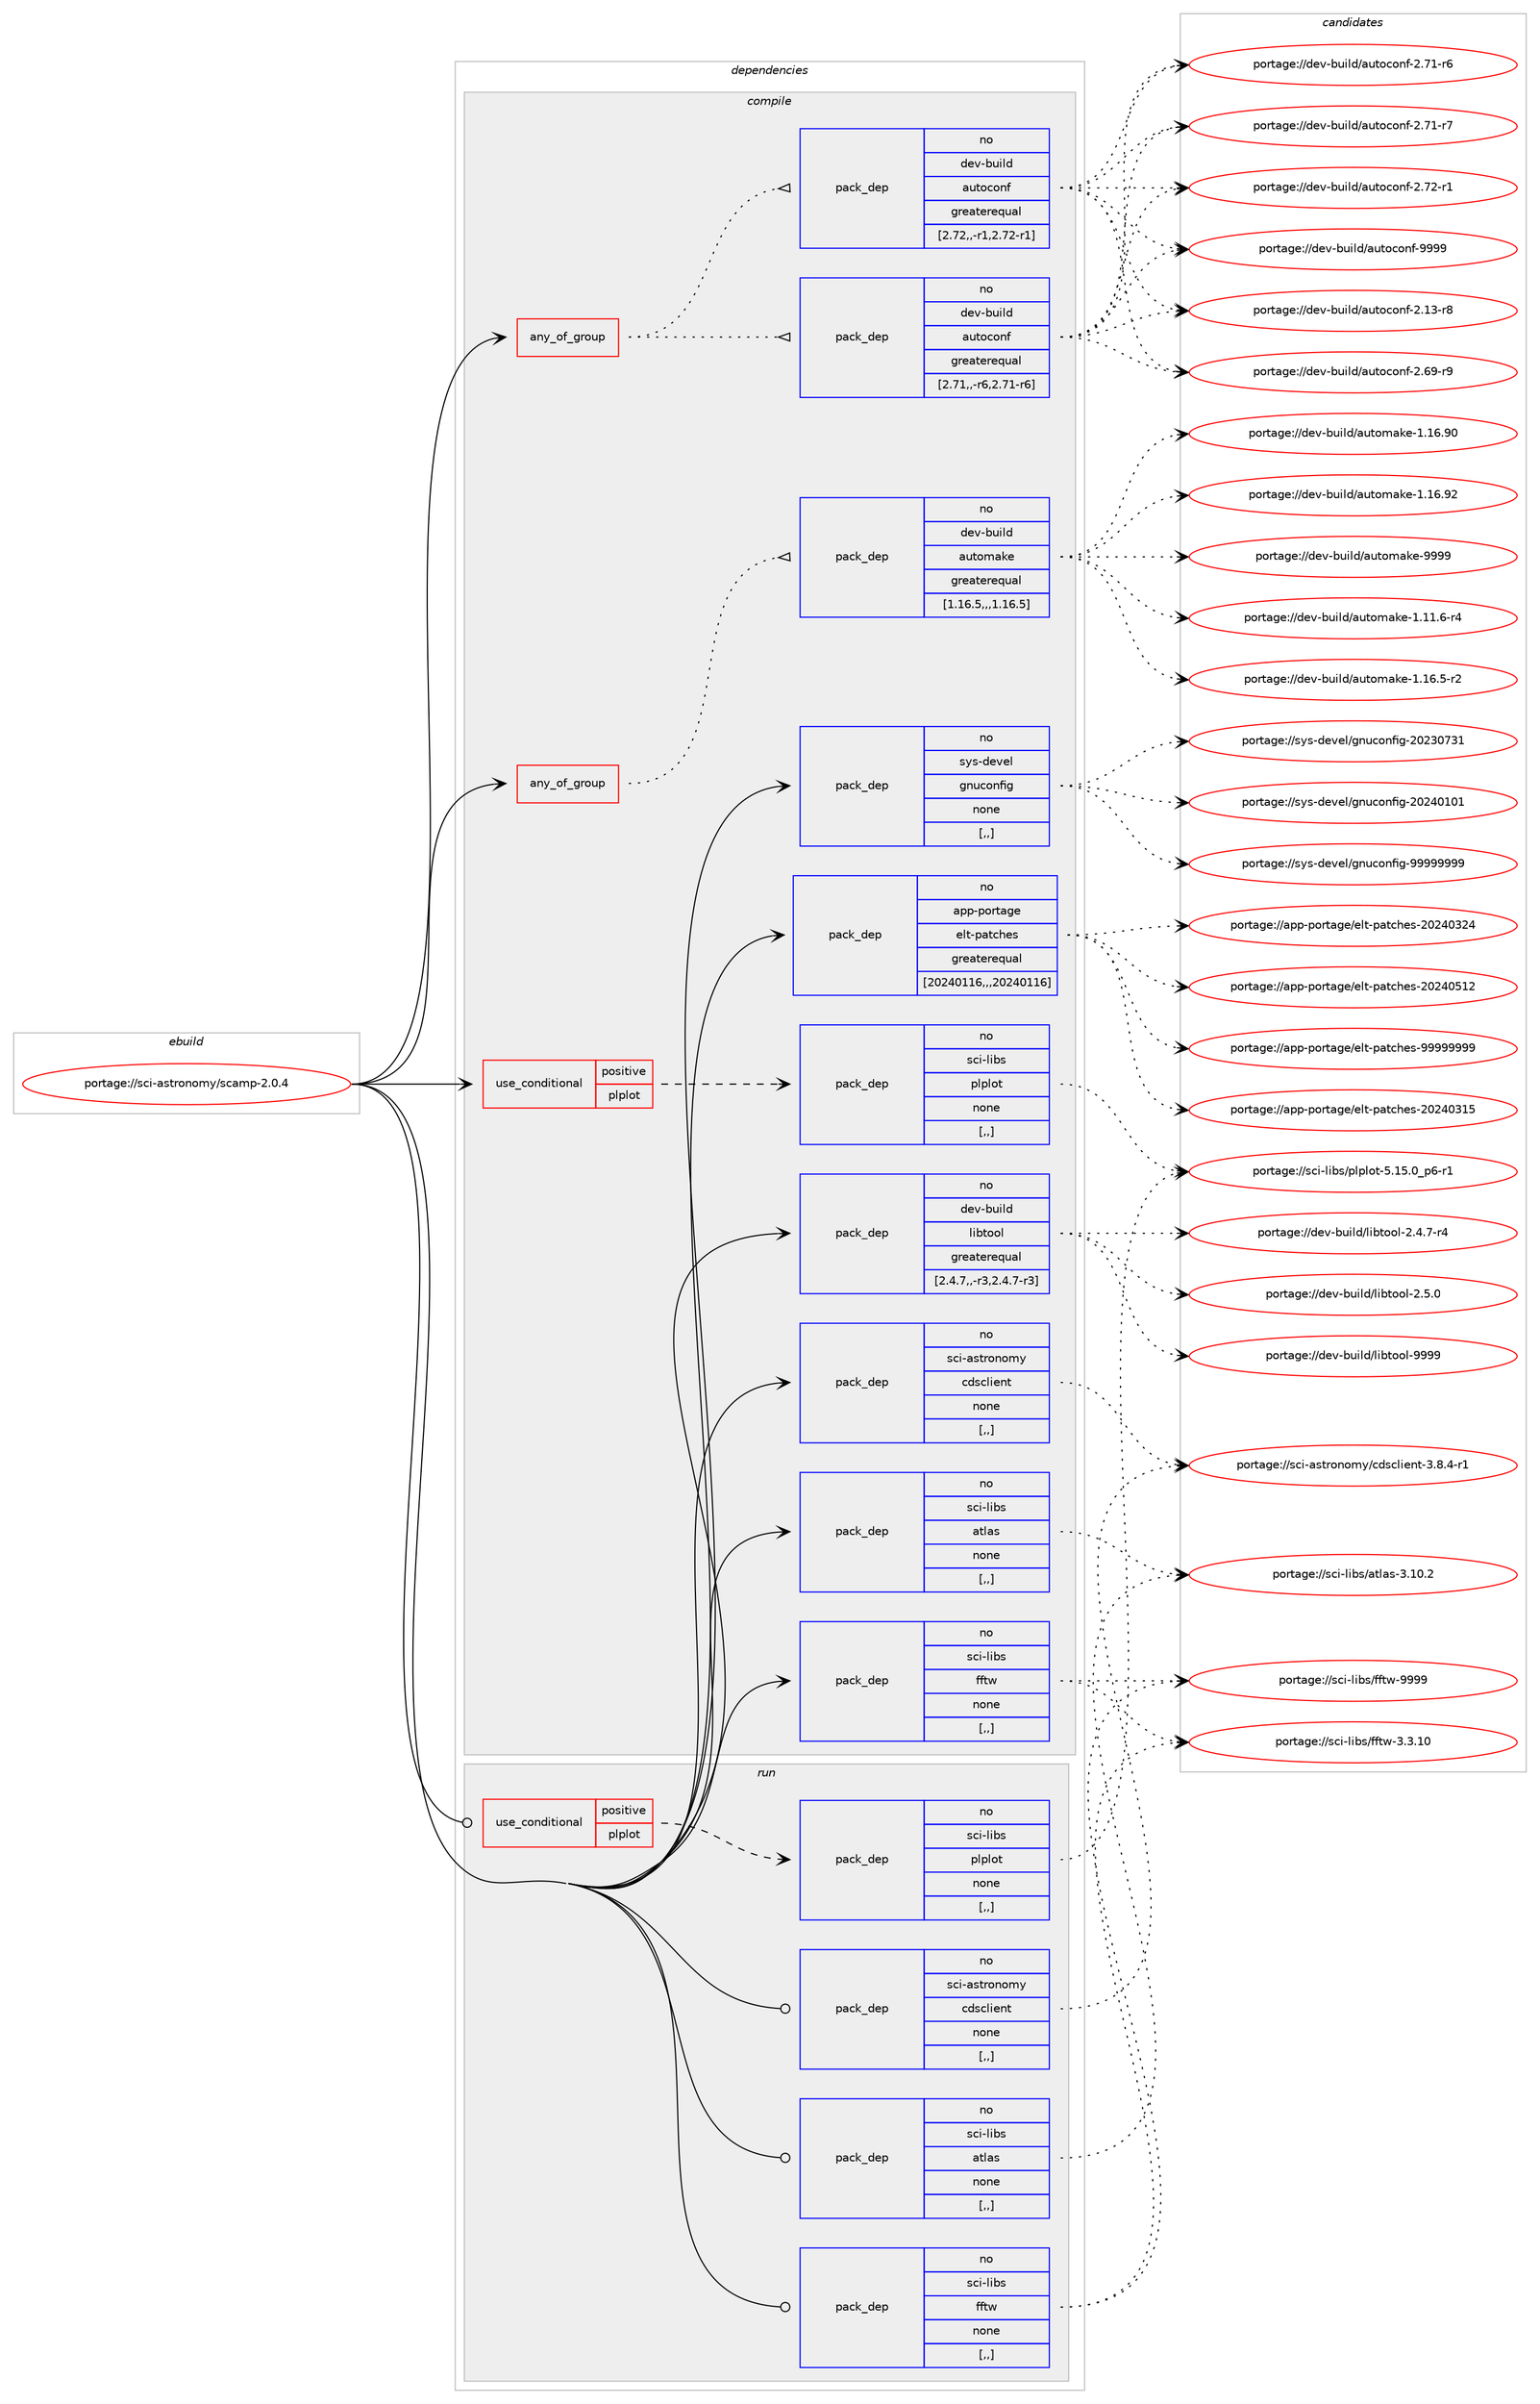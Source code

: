digraph prolog {

# *************
# Graph options
# *************

newrank=true;
concentrate=true;
compound=true;
graph [rankdir=LR,fontname=Helvetica,fontsize=10,ranksep=1.5];#, ranksep=2.5, nodesep=0.2];
edge  [arrowhead=vee];
node  [fontname=Helvetica,fontsize=10];

# **********
# The ebuild
# **********

subgraph cluster_leftcol {
color=gray;
label=<<i>ebuild</i>>;
id [label="portage://sci-astronomy/scamp-2.0.4", color=red, width=4, href="../sci-astronomy/scamp-2.0.4.svg"];
}

# ****************
# The dependencies
# ****************

subgraph cluster_midcol {
color=gray;
label=<<i>dependencies</i>>;
subgraph cluster_compile {
fillcolor="#eeeeee";
style=filled;
label=<<i>compile</i>>;
subgraph any2566 {
dependency382362 [label=<<TABLE BORDER="0" CELLBORDER="1" CELLSPACING="0" CELLPADDING="4"><TR><TD CELLPADDING="10">any_of_group</TD></TR></TABLE>>, shape=none, color=red];subgraph pack278473 {
dependency382363 [label=<<TABLE BORDER="0" CELLBORDER="1" CELLSPACING="0" CELLPADDING="4" WIDTH="220"><TR><TD ROWSPAN="6" CELLPADDING="30">pack_dep</TD></TR><TR><TD WIDTH="110">no</TD></TR><TR><TD>dev-build</TD></TR><TR><TD>autoconf</TD></TR><TR><TD>greaterequal</TD></TR><TR><TD>[2.72,,-r1,2.72-r1]</TD></TR></TABLE>>, shape=none, color=blue];
}
dependency382362:e -> dependency382363:w [weight=20,style="dotted",arrowhead="oinv"];
subgraph pack278474 {
dependency382364 [label=<<TABLE BORDER="0" CELLBORDER="1" CELLSPACING="0" CELLPADDING="4" WIDTH="220"><TR><TD ROWSPAN="6" CELLPADDING="30">pack_dep</TD></TR><TR><TD WIDTH="110">no</TD></TR><TR><TD>dev-build</TD></TR><TR><TD>autoconf</TD></TR><TR><TD>greaterequal</TD></TR><TR><TD>[2.71,,-r6,2.71-r6]</TD></TR></TABLE>>, shape=none, color=blue];
}
dependency382362:e -> dependency382364:w [weight=20,style="dotted",arrowhead="oinv"];
}
id:e -> dependency382362:w [weight=20,style="solid",arrowhead="vee"];
subgraph any2567 {
dependency382365 [label=<<TABLE BORDER="0" CELLBORDER="1" CELLSPACING="0" CELLPADDING="4"><TR><TD CELLPADDING="10">any_of_group</TD></TR></TABLE>>, shape=none, color=red];subgraph pack278475 {
dependency382366 [label=<<TABLE BORDER="0" CELLBORDER="1" CELLSPACING="0" CELLPADDING="4" WIDTH="220"><TR><TD ROWSPAN="6" CELLPADDING="30">pack_dep</TD></TR><TR><TD WIDTH="110">no</TD></TR><TR><TD>dev-build</TD></TR><TR><TD>automake</TD></TR><TR><TD>greaterequal</TD></TR><TR><TD>[1.16.5,,,1.16.5]</TD></TR></TABLE>>, shape=none, color=blue];
}
dependency382365:e -> dependency382366:w [weight=20,style="dotted",arrowhead="oinv"];
}
id:e -> dependency382365:w [weight=20,style="solid",arrowhead="vee"];
subgraph cond101142 {
dependency382367 [label=<<TABLE BORDER="0" CELLBORDER="1" CELLSPACING="0" CELLPADDING="4"><TR><TD ROWSPAN="3" CELLPADDING="10">use_conditional</TD></TR><TR><TD>positive</TD></TR><TR><TD>plplot</TD></TR></TABLE>>, shape=none, color=red];
subgraph pack278476 {
dependency382368 [label=<<TABLE BORDER="0" CELLBORDER="1" CELLSPACING="0" CELLPADDING="4" WIDTH="220"><TR><TD ROWSPAN="6" CELLPADDING="30">pack_dep</TD></TR><TR><TD WIDTH="110">no</TD></TR><TR><TD>sci-libs</TD></TR><TR><TD>plplot</TD></TR><TR><TD>none</TD></TR><TR><TD>[,,]</TD></TR></TABLE>>, shape=none, color=blue];
}
dependency382367:e -> dependency382368:w [weight=20,style="dashed",arrowhead="vee"];
}
id:e -> dependency382367:w [weight=20,style="solid",arrowhead="vee"];
subgraph pack278477 {
dependency382369 [label=<<TABLE BORDER="0" CELLBORDER="1" CELLSPACING="0" CELLPADDING="4" WIDTH="220"><TR><TD ROWSPAN="6" CELLPADDING="30">pack_dep</TD></TR><TR><TD WIDTH="110">no</TD></TR><TR><TD>app-portage</TD></TR><TR><TD>elt-patches</TD></TR><TR><TD>greaterequal</TD></TR><TR><TD>[20240116,,,20240116]</TD></TR></TABLE>>, shape=none, color=blue];
}
id:e -> dependency382369:w [weight=20,style="solid",arrowhead="vee"];
subgraph pack278478 {
dependency382370 [label=<<TABLE BORDER="0" CELLBORDER="1" CELLSPACING="0" CELLPADDING="4" WIDTH="220"><TR><TD ROWSPAN="6" CELLPADDING="30">pack_dep</TD></TR><TR><TD WIDTH="110">no</TD></TR><TR><TD>dev-build</TD></TR><TR><TD>libtool</TD></TR><TR><TD>greaterequal</TD></TR><TR><TD>[2.4.7,,-r3,2.4.7-r3]</TD></TR></TABLE>>, shape=none, color=blue];
}
id:e -> dependency382370:w [weight=20,style="solid",arrowhead="vee"];
subgraph pack278479 {
dependency382371 [label=<<TABLE BORDER="0" CELLBORDER="1" CELLSPACING="0" CELLPADDING="4" WIDTH="220"><TR><TD ROWSPAN="6" CELLPADDING="30">pack_dep</TD></TR><TR><TD WIDTH="110">no</TD></TR><TR><TD>sci-astronomy</TD></TR><TR><TD>cdsclient</TD></TR><TR><TD>none</TD></TR><TR><TD>[,,]</TD></TR></TABLE>>, shape=none, color=blue];
}
id:e -> dependency382371:w [weight=20,style="solid",arrowhead="vee"];
subgraph pack278480 {
dependency382372 [label=<<TABLE BORDER="0" CELLBORDER="1" CELLSPACING="0" CELLPADDING="4" WIDTH="220"><TR><TD ROWSPAN="6" CELLPADDING="30">pack_dep</TD></TR><TR><TD WIDTH="110">no</TD></TR><TR><TD>sci-libs</TD></TR><TR><TD>atlas</TD></TR><TR><TD>none</TD></TR><TR><TD>[,,]</TD></TR></TABLE>>, shape=none, color=blue];
}
id:e -> dependency382372:w [weight=20,style="solid",arrowhead="vee"];
subgraph pack278481 {
dependency382373 [label=<<TABLE BORDER="0" CELLBORDER="1" CELLSPACING="0" CELLPADDING="4" WIDTH="220"><TR><TD ROWSPAN="6" CELLPADDING="30">pack_dep</TD></TR><TR><TD WIDTH="110">no</TD></TR><TR><TD>sci-libs</TD></TR><TR><TD>fftw</TD></TR><TR><TD>none</TD></TR><TR><TD>[,,]</TD></TR></TABLE>>, shape=none, color=blue];
}
id:e -> dependency382373:w [weight=20,style="solid",arrowhead="vee"];
subgraph pack278482 {
dependency382374 [label=<<TABLE BORDER="0" CELLBORDER="1" CELLSPACING="0" CELLPADDING="4" WIDTH="220"><TR><TD ROWSPAN="6" CELLPADDING="30">pack_dep</TD></TR><TR><TD WIDTH="110">no</TD></TR><TR><TD>sys-devel</TD></TR><TR><TD>gnuconfig</TD></TR><TR><TD>none</TD></TR><TR><TD>[,,]</TD></TR></TABLE>>, shape=none, color=blue];
}
id:e -> dependency382374:w [weight=20,style="solid",arrowhead="vee"];
}
subgraph cluster_compileandrun {
fillcolor="#eeeeee";
style=filled;
label=<<i>compile and run</i>>;
}
subgraph cluster_run {
fillcolor="#eeeeee";
style=filled;
label=<<i>run</i>>;
subgraph cond101143 {
dependency382375 [label=<<TABLE BORDER="0" CELLBORDER="1" CELLSPACING="0" CELLPADDING="4"><TR><TD ROWSPAN="3" CELLPADDING="10">use_conditional</TD></TR><TR><TD>positive</TD></TR><TR><TD>plplot</TD></TR></TABLE>>, shape=none, color=red];
subgraph pack278483 {
dependency382376 [label=<<TABLE BORDER="0" CELLBORDER="1" CELLSPACING="0" CELLPADDING="4" WIDTH="220"><TR><TD ROWSPAN="6" CELLPADDING="30">pack_dep</TD></TR><TR><TD WIDTH="110">no</TD></TR><TR><TD>sci-libs</TD></TR><TR><TD>plplot</TD></TR><TR><TD>none</TD></TR><TR><TD>[,,]</TD></TR></TABLE>>, shape=none, color=blue];
}
dependency382375:e -> dependency382376:w [weight=20,style="dashed",arrowhead="vee"];
}
id:e -> dependency382375:w [weight=20,style="solid",arrowhead="odot"];
subgraph pack278484 {
dependency382377 [label=<<TABLE BORDER="0" CELLBORDER="1" CELLSPACING="0" CELLPADDING="4" WIDTH="220"><TR><TD ROWSPAN="6" CELLPADDING="30">pack_dep</TD></TR><TR><TD WIDTH="110">no</TD></TR><TR><TD>sci-astronomy</TD></TR><TR><TD>cdsclient</TD></TR><TR><TD>none</TD></TR><TR><TD>[,,]</TD></TR></TABLE>>, shape=none, color=blue];
}
id:e -> dependency382377:w [weight=20,style="solid",arrowhead="odot"];
subgraph pack278485 {
dependency382378 [label=<<TABLE BORDER="0" CELLBORDER="1" CELLSPACING="0" CELLPADDING="4" WIDTH="220"><TR><TD ROWSPAN="6" CELLPADDING="30">pack_dep</TD></TR><TR><TD WIDTH="110">no</TD></TR><TR><TD>sci-libs</TD></TR><TR><TD>atlas</TD></TR><TR><TD>none</TD></TR><TR><TD>[,,]</TD></TR></TABLE>>, shape=none, color=blue];
}
id:e -> dependency382378:w [weight=20,style="solid",arrowhead="odot"];
subgraph pack278486 {
dependency382379 [label=<<TABLE BORDER="0" CELLBORDER="1" CELLSPACING="0" CELLPADDING="4" WIDTH="220"><TR><TD ROWSPAN="6" CELLPADDING="30">pack_dep</TD></TR><TR><TD WIDTH="110">no</TD></TR><TR><TD>sci-libs</TD></TR><TR><TD>fftw</TD></TR><TR><TD>none</TD></TR><TR><TD>[,,]</TD></TR></TABLE>>, shape=none, color=blue];
}
id:e -> dependency382379:w [weight=20,style="solid",arrowhead="odot"];
}
}

# **************
# The candidates
# **************

subgraph cluster_choices {
rank=same;
color=gray;
label=<<i>candidates</i>>;

subgraph choice278473 {
color=black;
nodesep=1;
choice100101118459811710510810047971171161119911111010245504649514511456 [label="portage://dev-build/autoconf-2.13-r8", color=red, width=4,href="../dev-build/autoconf-2.13-r8.svg"];
choice100101118459811710510810047971171161119911111010245504654574511457 [label="portage://dev-build/autoconf-2.69-r9", color=red, width=4,href="../dev-build/autoconf-2.69-r9.svg"];
choice100101118459811710510810047971171161119911111010245504655494511454 [label="portage://dev-build/autoconf-2.71-r6", color=red, width=4,href="../dev-build/autoconf-2.71-r6.svg"];
choice100101118459811710510810047971171161119911111010245504655494511455 [label="portage://dev-build/autoconf-2.71-r7", color=red, width=4,href="../dev-build/autoconf-2.71-r7.svg"];
choice100101118459811710510810047971171161119911111010245504655504511449 [label="portage://dev-build/autoconf-2.72-r1", color=red, width=4,href="../dev-build/autoconf-2.72-r1.svg"];
choice10010111845981171051081004797117116111991111101024557575757 [label="portage://dev-build/autoconf-9999", color=red, width=4,href="../dev-build/autoconf-9999.svg"];
dependency382363:e -> choice100101118459811710510810047971171161119911111010245504649514511456:w [style=dotted,weight="100"];
dependency382363:e -> choice100101118459811710510810047971171161119911111010245504654574511457:w [style=dotted,weight="100"];
dependency382363:e -> choice100101118459811710510810047971171161119911111010245504655494511454:w [style=dotted,weight="100"];
dependency382363:e -> choice100101118459811710510810047971171161119911111010245504655494511455:w [style=dotted,weight="100"];
dependency382363:e -> choice100101118459811710510810047971171161119911111010245504655504511449:w [style=dotted,weight="100"];
dependency382363:e -> choice10010111845981171051081004797117116111991111101024557575757:w [style=dotted,weight="100"];
}
subgraph choice278474 {
color=black;
nodesep=1;
choice100101118459811710510810047971171161119911111010245504649514511456 [label="portage://dev-build/autoconf-2.13-r8", color=red, width=4,href="../dev-build/autoconf-2.13-r8.svg"];
choice100101118459811710510810047971171161119911111010245504654574511457 [label="portage://dev-build/autoconf-2.69-r9", color=red, width=4,href="../dev-build/autoconf-2.69-r9.svg"];
choice100101118459811710510810047971171161119911111010245504655494511454 [label="portage://dev-build/autoconf-2.71-r6", color=red, width=4,href="../dev-build/autoconf-2.71-r6.svg"];
choice100101118459811710510810047971171161119911111010245504655494511455 [label="portage://dev-build/autoconf-2.71-r7", color=red, width=4,href="../dev-build/autoconf-2.71-r7.svg"];
choice100101118459811710510810047971171161119911111010245504655504511449 [label="portage://dev-build/autoconf-2.72-r1", color=red, width=4,href="../dev-build/autoconf-2.72-r1.svg"];
choice10010111845981171051081004797117116111991111101024557575757 [label="portage://dev-build/autoconf-9999", color=red, width=4,href="../dev-build/autoconf-9999.svg"];
dependency382364:e -> choice100101118459811710510810047971171161119911111010245504649514511456:w [style=dotted,weight="100"];
dependency382364:e -> choice100101118459811710510810047971171161119911111010245504654574511457:w [style=dotted,weight="100"];
dependency382364:e -> choice100101118459811710510810047971171161119911111010245504655494511454:w [style=dotted,weight="100"];
dependency382364:e -> choice100101118459811710510810047971171161119911111010245504655494511455:w [style=dotted,weight="100"];
dependency382364:e -> choice100101118459811710510810047971171161119911111010245504655504511449:w [style=dotted,weight="100"];
dependency382364:e -> choice10010111845981171051081004797117116111991111101024557575757:w [style=dotted,weight="100"];
}
subgraph choice278475 {
color=black;
nodesep=1;
choice1001011184598117105108100479711711611110997107101454946494946544511452 [label="portage://dev-build/automake-1.11.6-r4", color=red, width=4,href="../dev-build/automake-1.11.6-r4.svg"];
choice1001011184598117105108100479711711611110997107101454946495446534511450 [label="portage://dev-build/automake-1.16.5-r2", color=red, width=4,href="../dev-build/automake-1.16.5-r2.svg"];
choice10010111845981171051081004797117116111109971071014549464954465748 [label="portage://dev-build/automake-1.16.90", color=red, width=4,href="../dev-build/automake-1.16.90.svg"];
choice10010111845981171051081004797117116111109971071014549464954465750 [label="portage://dev-build/automake-1.16.92", color=red, width=4,href="../dev-build/automake-1.16.92.svg"];
choice10010111845981171051081004797117116111109971071014557575757 [label="portage://dev-build/automake-9999", color=red, width=4,href="../dev-build/automake-9999.svg"];
dependency382366:e -> choice1001011184598117105108100479711711611110997107101454946494946544511452:w [style=dotted,weight="100"];
dependency382366:e -> choice1001011184598117105108100479711711611110997107101454946495446534511450:w [style=dotted,weight="100"];
dependency382366:e -> choice10010111845981171051081004797117116111109971071014549464954465748:w [style=dotted,weight="100"];
dependency382366:e -> choice10010111845981171051081004797117116111109971071014549464954465750:w [style=dotted,weight="100"];
dependency382366:e -> choice10010111845981171051081004797117116111109971071014557575757:w [style=dotted,weight="100"];
}
subgraph choice278476 {
color=black;
nodesep=1;
choice115991054510810598115471121081121081111164553464953464895112544511449 [label="portage://sci-libs/plplot-5.15.0_p6-r1", color=red, width=4,href="../sci-libs/plplot-5.15.0_p6-r1.svg"];
dependency382368:e -> choice115991054510810598115471121081121081111164553464953464895112544511449:w [style=dotted,weight="100"];
}
subgraph choice278477 {
color=black;
nodesep=1;
choice97112112451121111141169710310147101108116451129711699104101115455048505248514953 [label="portage://app-portage/elt-patches-20240315", color=red, width=4,href="../app-portage/elt-patches-20240315.svg"];
choice97112112451121111141169710310147101108116451129711699104101115455048505248515052 [label="portage://app-portage/elt-patches-20240324", color=red, width=4,href="../app-portage/elt-patches-20240324.svg"];
choice97112112451121111141169710310147101108116451129711699104101115455048505248534950 [label="portage://app-portage/elt-patches-20240512", color=red, width=4,href="../app-portage/elt-patches-20240512.svg"];
choice97112112451121111141169710310147101108116451129711699104101115455757575757575757 [label="portage://app-portage/elt-patches-99999999", color=red, width=4,href="../app-portage/elt-patches-99999999.svg"];
dependency382369:e -> choice97112112451121111141169710310147101108116451129711699104101115455048505248514953:w [style=dotted,weight="100"];
dependency382369:e -> choice97112112451121111141169710310147101108116451129711699104101115455048505248515052:w [style=dotted,weight="100"];
dependency382369:e -> choice97112112451121111141169710310147101108116451129711699104101115455048505248534950:w [style=dotted,weight="100"];
dependency382369:e -> choice97112112451121111141169710310147101108116451129711699104101115455757575757575757:w [style=dotted,weight="100"];
}
subgraph choice278478 {
color=black;
nodesep=1;
choice100101118459811710510810047108105981161111111084550465246554511452 [label="portage://dev-build/libtool-2.4.7-r4", color=red, width=4,href="../dev-build/libtool-2.4.7-r4.svg"];
choice10010111845981171051081004710810598116111111108455046534648 [label="portage://dev-build/libtool-2.5.0", color=red, width=4,href="../dev-build/libtool-2.5.0.svg"];
choice100101118459811710510810047108105981161111111084557575757 [label="portage://dev-build/libtool-9999", color=red, width=4,href="../dev-build/libtool-9999.svg"];
dependency382370:e -> choice100101118459811710510810047108105981161111111084550465246554511452:w [style=dotted,weight="100"];
dependency382370:e -> choice10010111845981171051081004710810598116111111108455046534648:w [style=dotted,weight="100"];
dependency382370:e -> choice100101118459811710510810047108105981161111111084557575757:w [style=dotted,weight="100"];
}
subgraph choice278479 {
color=black;
nodesep=1;
choice1159910545971151161141111101111091214799100115991081051011101164551465646524511449 [label="portage://sci-astronomy/cdsclient-3.8.4-r1", color=red, width=4,href="../sci-astronomy/cdsclient-3.8.4-r1.svg"];
dependency382371:e -> choice1159910545971151161141111101111091214799100115991081051011101164551465646524511449:w [style=dotted,weight="100"];
}
subgraph choice278480 {
color=black;
nodesep=1;
choice11599105451081059811547971161089711545514649484650 [label="portage://sci-libs/atlas-3.10.2", color=red, width=4,href="../sci-libs/atlas-3.10.2.svg"];
dependency382372:e -> choice11599105451081059811547971161089711545514649484650:w [style=dotted,weight="100"];
}
subgraph choice278481 {
color=black;
nodesep=1;
choice1159910545108105981154710210211611945514651464948 [label="portage://sci-libs/fftw-3.3.10", color=red, width=4,href="../sci-libs/fftw-3.3.10.svg"];
choice115991054510810598115471021021161194557575757 [label="portage://sci-libs/fftw-9999", color=red, width=4,href="../sci-libs/fftw-9999.svg"];
dependency382373:e -> choice1159910545108105981154710210211611945514651464948:w [style=dotted,weight="100"];
dependency382373:e -> choice115991054510810598115471021021161194557575757:w [style=dotted,weight="100"];
}
subgraph choice278482 {
color=black;
nodesep=1;
choice115121115451001011181011084710311011799111110102105103455048505148555149 [label="portage://sys-devel/gnuconfig-20230731", color=red, width=4,href="../sys-devel/gnuconfig-20230731.svg"];
choice115121115451001011181011084710311011799111110102105103455048505248494849 [label="portage://sys-devel/gnuconfig-20240101", color=red, width=4,href="../sys-devel/gnuconfig-20240101.svg"];
choice115121115451001011181011084710311011799111110102105103455757575757575757 [label="portage://sys-devel/gnuconfig-99999999", color=red, width=4,href="../sys-devel/gnuconfig-99999999.svg"];
dependency382374:e -> choice115121115451001011181011084710311011799111110102105103455048505148555149:w [style=dotted,weight="100"];
dependency382374:e -> choice115121115451001011181011084710311011799111110102105103455048505248494849:w [style=dotted,weight="100"];
dependency382374:e -> choice115121115451001011181011084710311011799111110102105103455757575757575757:w [style=dotted,weight="100"];
}
subgraph choice278483 {
color=black;
nodesep=1;
choice115991054510810598115471121081121081111164553464953464895112544511449 [label="portage://sci-libs/plplot-5.15.0_p6-r1", color=red, width=4,href="../sci-libs/plplot-5.15.0_p6-r1.svg"];
dependency382376:e -> choice115991054510810598115471121081121081111164553464953464895112544511449:w [style=dotted,weight="100"];
}
subgraph choice278484 {
color=black;
nodesep=1;
choice1159910545971151161141111101111091214799100115991081051011101164551465646524511449 [label="portage://sci-astronomy/cdsclient-3.8.4-r1", color=red, width=4,href="../sci-astronomy/cdsclient-3.8.4-r1.svg"];
dependency382377:e -> choice1159910545971151161141111101111091214799100115991081051011101164551465646524511449:w [style=dotted,weight="100"];
}
subgraph choice278485 {
color=black;
nodesep=1;
choice11599105451081059811547971161089711545514649484650 [label="portage://sci-libs/atlas-3.10.2", color=red, width=4,href="../sci-libs/atlas-3.10.2.svg"];
dependency382378:e -> choice11599105451081059811547971161089711545514649484650:w [style=dotted,weight="100"];
}
subgraph choice278486 {
color=black;
nodesep=1;
choice1159910545108105981154710210211611945514651464948 [label="portage://sci-libs/fftw-3.3.10", color=red, width=4,href="../sci-libs/fftw-3.3.10.svg"];
choice115991054510810598115471021021161194557575757 [label="portage://sci-libs/fftw-9999", color=red, width=4,href="../sci-libs/fftw-9999.svg"];
dependency382379:e -> choice1159910545108105981154710210211611945514651464948:w [style=dotted,weight="100"];
dependency382379:e -> choice115991054510810598115471021021161194557575757:w [style=dotted,weight="100"];
}
}

}
